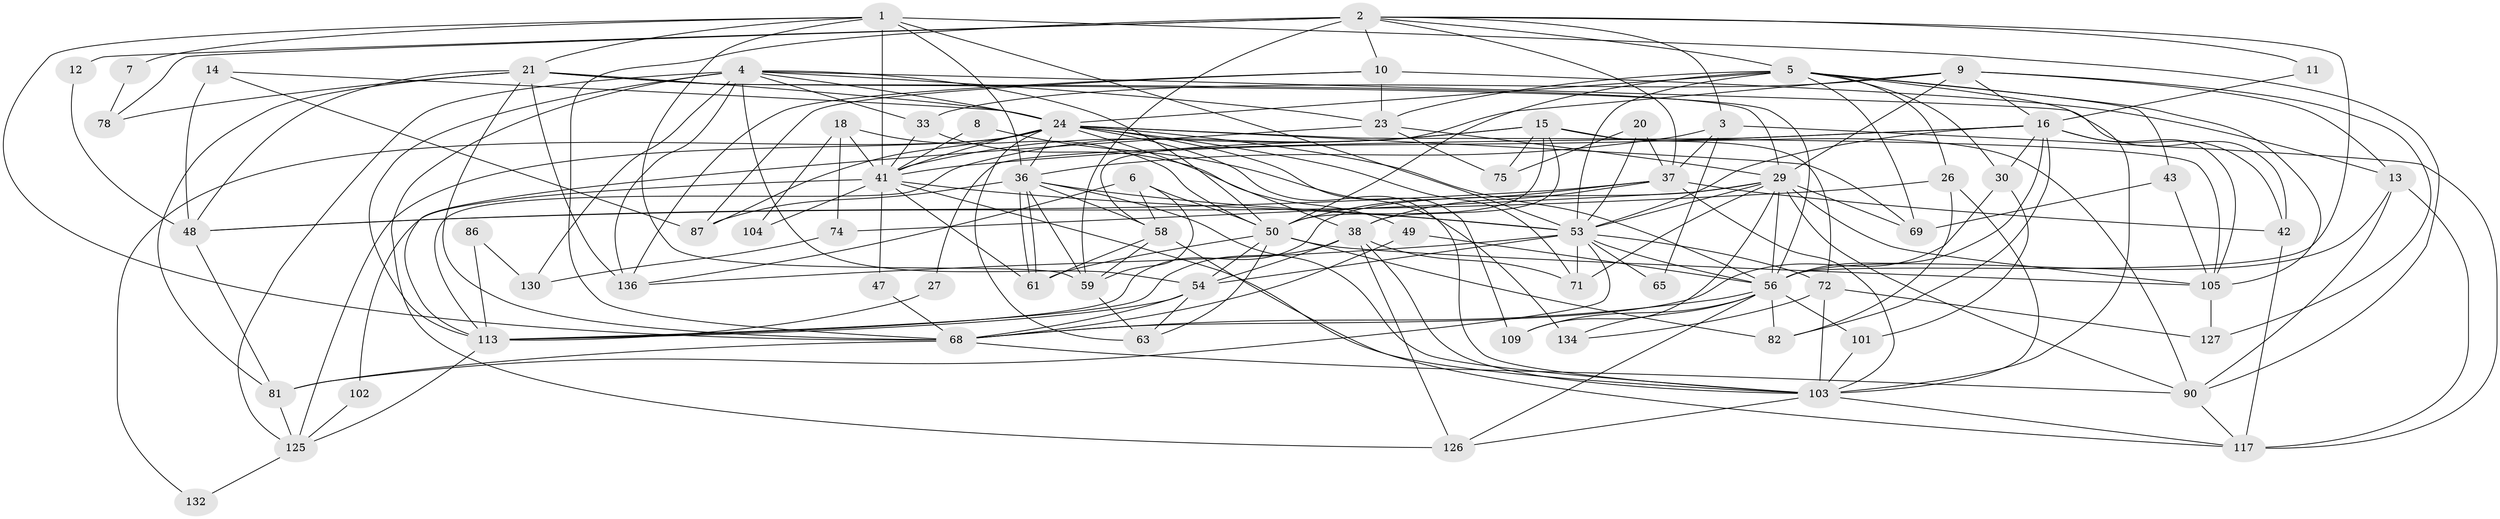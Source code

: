 // original degree distribution, {7: 0.06293706293706294, 5: 0.11888111888111888, 2: 0.13986013986013987, 4: 0.3146853146853147, 3: 0.26573426573426573, 6: 0.07692307692307693, 8: 0.02097902097902098}
// Generated by graph-tools (version 1.1) at 2025/18/03/04/25 18:18:51]
// undirected, 71 vertices, 203 edges
graph export_dot {
graph [start="1"]
  node [color=gray90,style=filled];
  1 [super="+39"];
  2 [super="+22"];
  3 [super="+28"];
  4 [super="+76+32"];
  5 [super="+46"];
  6 [super="+89+110"];
  7;
  8;
  9 [super="+94"];
  10;
  11;
  12;
  13 [super="+17"];
  14;
  15 [super="+35"];
  16 [super="+111+34+97"];
  18;
  20;
  21 [super="+44+79"];
  23 [super="+67"];
  24 [super="+73+141+25+84"];
  26 [super="+119"];
  27;
  29 [super="+52+93"];
  30;
  33 [super="+138"];
  36 [super="+88+57"];
  37 [super="+129+51"];
  38 [super="+99"];
  41 [super="+120+45+143"];
  42 [super="+60"];
  43;
  47;
  48;
  49;
  50 [super="+70+85"];
  53 [super="+135+55+118"];
  54 [super="+80"];
  56 [super="+83+66"];
  58 [super="+142"];
  59;
  61;
  63 [super="+95"];
  65;
  68 [super="+123"];
  69;
  71;
  72 [super="+137"];
  74;
  75;
  78;
  81;
  82;
  86;
  87 [super="+112"];
  90 [super="+108"];
  101;
  102;
  103 [super="+115+106"];
  104;
  105;
  109;
  113 [super="+114"];
  117 [super="+122"];
  125;
  126;
  127;
  130;
  132;
  134;
  136;
  1 -- 59;
  1 -- 90;
  1 -- 41;
  1 -- 36;
  1 -- 68;
  1 -- 7;
  1 -- 21;
  1 -- 53 [weight=2];
  2 -- 10;
  2 -- 78 [weight=2];
  2 -- 68 [weight=2];
  2 -- 59;
  2 -- 11;
  2 -- 12;
  2 -- 5;
  2 -- 56;
  2 -- 3;
  2 -- 37;
  3 -- 117;
  3 -- 65;
  3 -- 36;
  3 -- 37;
  4 -- 50;
  4 -- 54;
  4 -- 130;
  4 -- 113;
  4 -- 24;
  4 -- 125;
  4 -- 126;
  4 -- 136;
  4 -- 42;
  4 -- 23;
  4 -- 33;
  5 -- 30;
  5 -- 43;
  5 -- 69;
  5 -- 105;
  5 -- 50;
  5 -- 53;
  5 -- 24 [weight=2];
  5 -- 26;
  5 -- 103;
  5 -- 23;
  6 -- 59;
  6 -- 58;
  6 -- 50;
  6 -- 136;
  7 -- 78;
  8 -- 134;
  8 -- 41;
  9 -- 127;
  9 -- 16;
  9 -- 33;
  9 -- 58;
  9 -- 29;
  9 -- 13;
  10 -- 136;
  10 -- 13 [weight=2];
  10 -- 23;
  10 -- 87;
  11 -- 16;
  12 -- 48;
  13 -- 90;
  13 -- 117;
  13 -- 56;
  14 -- 48;
  14 -- 24;
  14 -- 87;
  15 -- 38;
  15 -- 50;
  15 -- 90;
  15 -- 113;
  15 -- 72;
  15 -- 41;
  15 -- 75;
  16 -- 53;
  16 -- 82;
  16 -- 105;
  16 -- 27;
  16 -- 30;
  16 -- 41;
  16 -- 42;
  16 -- 56;
  18 -- 74;
  18 -- 104;
  18 -- 50;
  18 -- 41;
  20 -- 75;
  20 -- 53;
  20 -- 37;
  21 -- 81;
  21 -- 136;
  21 -- 29;
  21 -- 78;
  21 -- 68;
  21 -- 48;
  21 -- 24;
  21 -- 56;
  23 -- 75;
  23 -- 113;
  23 -- 29;
  24 -- 41;
  24 -- 36;
  24 -- 69;
  24 -- 38;
  24 -- 132;
  24 -- 71;
  24 -- 105;
  24 -- 87 [weight=2];
  24 -- 125;
  24 -- 63;
  24 -- 109;
  24 -- 103;
  24 -- 56;
  26 -- 48 [weight=2];
  26 -- 82;
  26 -- 103;
  27 -- 113;
  29 -- 113;
  29 -- 109;
  29 -- 71;
  29 -- 69;
  29 -- 90;
  29 -- 105;
  29 -- 74;
  29 -- 53;
  29 -- 56;
  30 -- 101;
  30 -- 68;
  33 -- 41;
  33 -- 49;
  36 -- 61;
  36 -- 61;
  36 -- 87;
  36 -- 58;
  36 -- 59;
  36 -- 53;
  36 -- 103;
  37 -- 38;
  37 -- 103;
  37 -- 48;
  37 -- 50;
  37 -- 42;
  38 -- 71;
  38 -- 113;
  38 -- 126;
  38 -- 54;
  38 -- 103;
  41 -- 104;
  41 -- 61;
  41 -- 47;
  41 -- 102;
  41 -- 53;
  41 -- 103;
  42 -- 117;
  43 -- 69;
  43 -- 105;
  47 -- 68;
  48 -- 81;
  49 -- 68;
  49 -- 56;
  50 -- 82;
  50 -- 54;
  50 -- 105;
  50 -- 61;
  50 -- 63;
  53 -- 65;
  53 -- 81;
  53 -- 54;
  53 -- 136;
  53 -- 56;
  53 -- 72;
  53 -- 71;
  54 -- 113;
  54 -- 63;
  54 -- 68;
  56 -- 134;
  56 -- 68 [weight=2];
  56 -- 101;
  56 -- 109;
  56 -- 82;
  56 -- 126;
  58 -- 117;
  58 -- 61;
  58 -- 59;
  59 -- 63;
  68 -- 90;
  68 -- 81;
  72 -- 127;
  72 -- 134;
  72 -- 103;
  74 -- 130;
  81 -- 125;
  86 -- 130;
  86 -- 113;
  90 -- 117;
  101 -- 103;
  102 -- 125;
  103 -- 117;
  103 -- 126;
  105 -- 127;
  113 -- 125;
  125 -- 132;
}
